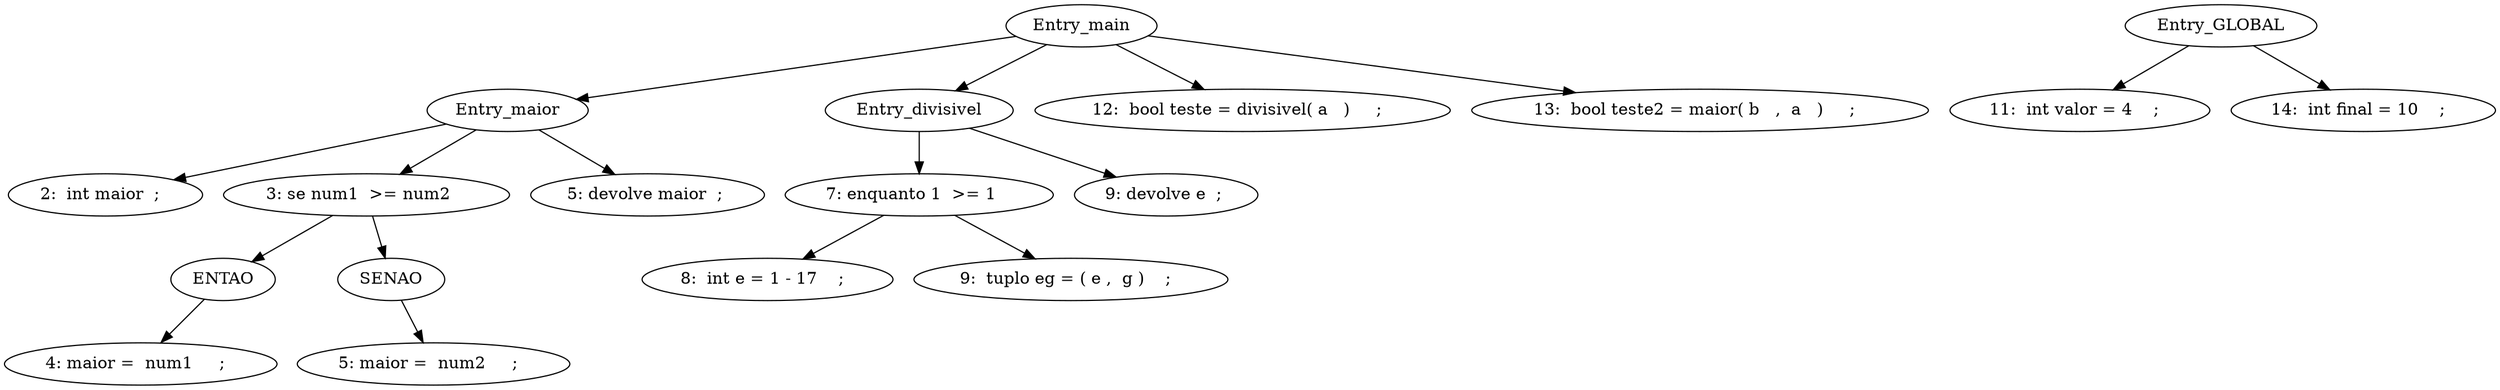 digraph G {
"Entry_maior" -> "2:  int maior  ;  "
"Entry_maior" -> "3: se num1  >= num2   "
"3: ENTAO" [label="ENTAO"]
"3: se num1  >= num2   " -> "3: ENTAO"
"3: ENTAO" -> "4: maior =  num1     ;  "
"4: SENAO" [label="SENAO"]
"3: se num1  >= num2   " -> "4: SENAO"
"4: SENAO" -> "5: maior =  num2     ;  "
"Entry_maior" -> "5: devolve maior  ; "
"Entry_divisivel" -> "7: enquanto 1  >= 1   "
"7: enquanto 1  >= 1   " -> "8:  int e = 1 - 17    ;  "
"7: enquanto 1  >= 1   " -> "9:  tuplo eg = ( e ,  g )    ;  "
"Entry_divisivel" -> "9: devolve e  ; "
Entry_GLOBAL -> "11:  int valor = 4    ;  "
"Entry_main" -> "Entry_divisivel"
"Entry_main" -> "12:  bool teste = divisivel( a   )     ;  "
"Entry_main" -> "Entry_maior"
"Entry_main" -> "13:  bool teste2 = maior( b   ,  a   )     ;  "
Entry_GLOBAL -> "14:  int final = 10    ;  "
}
